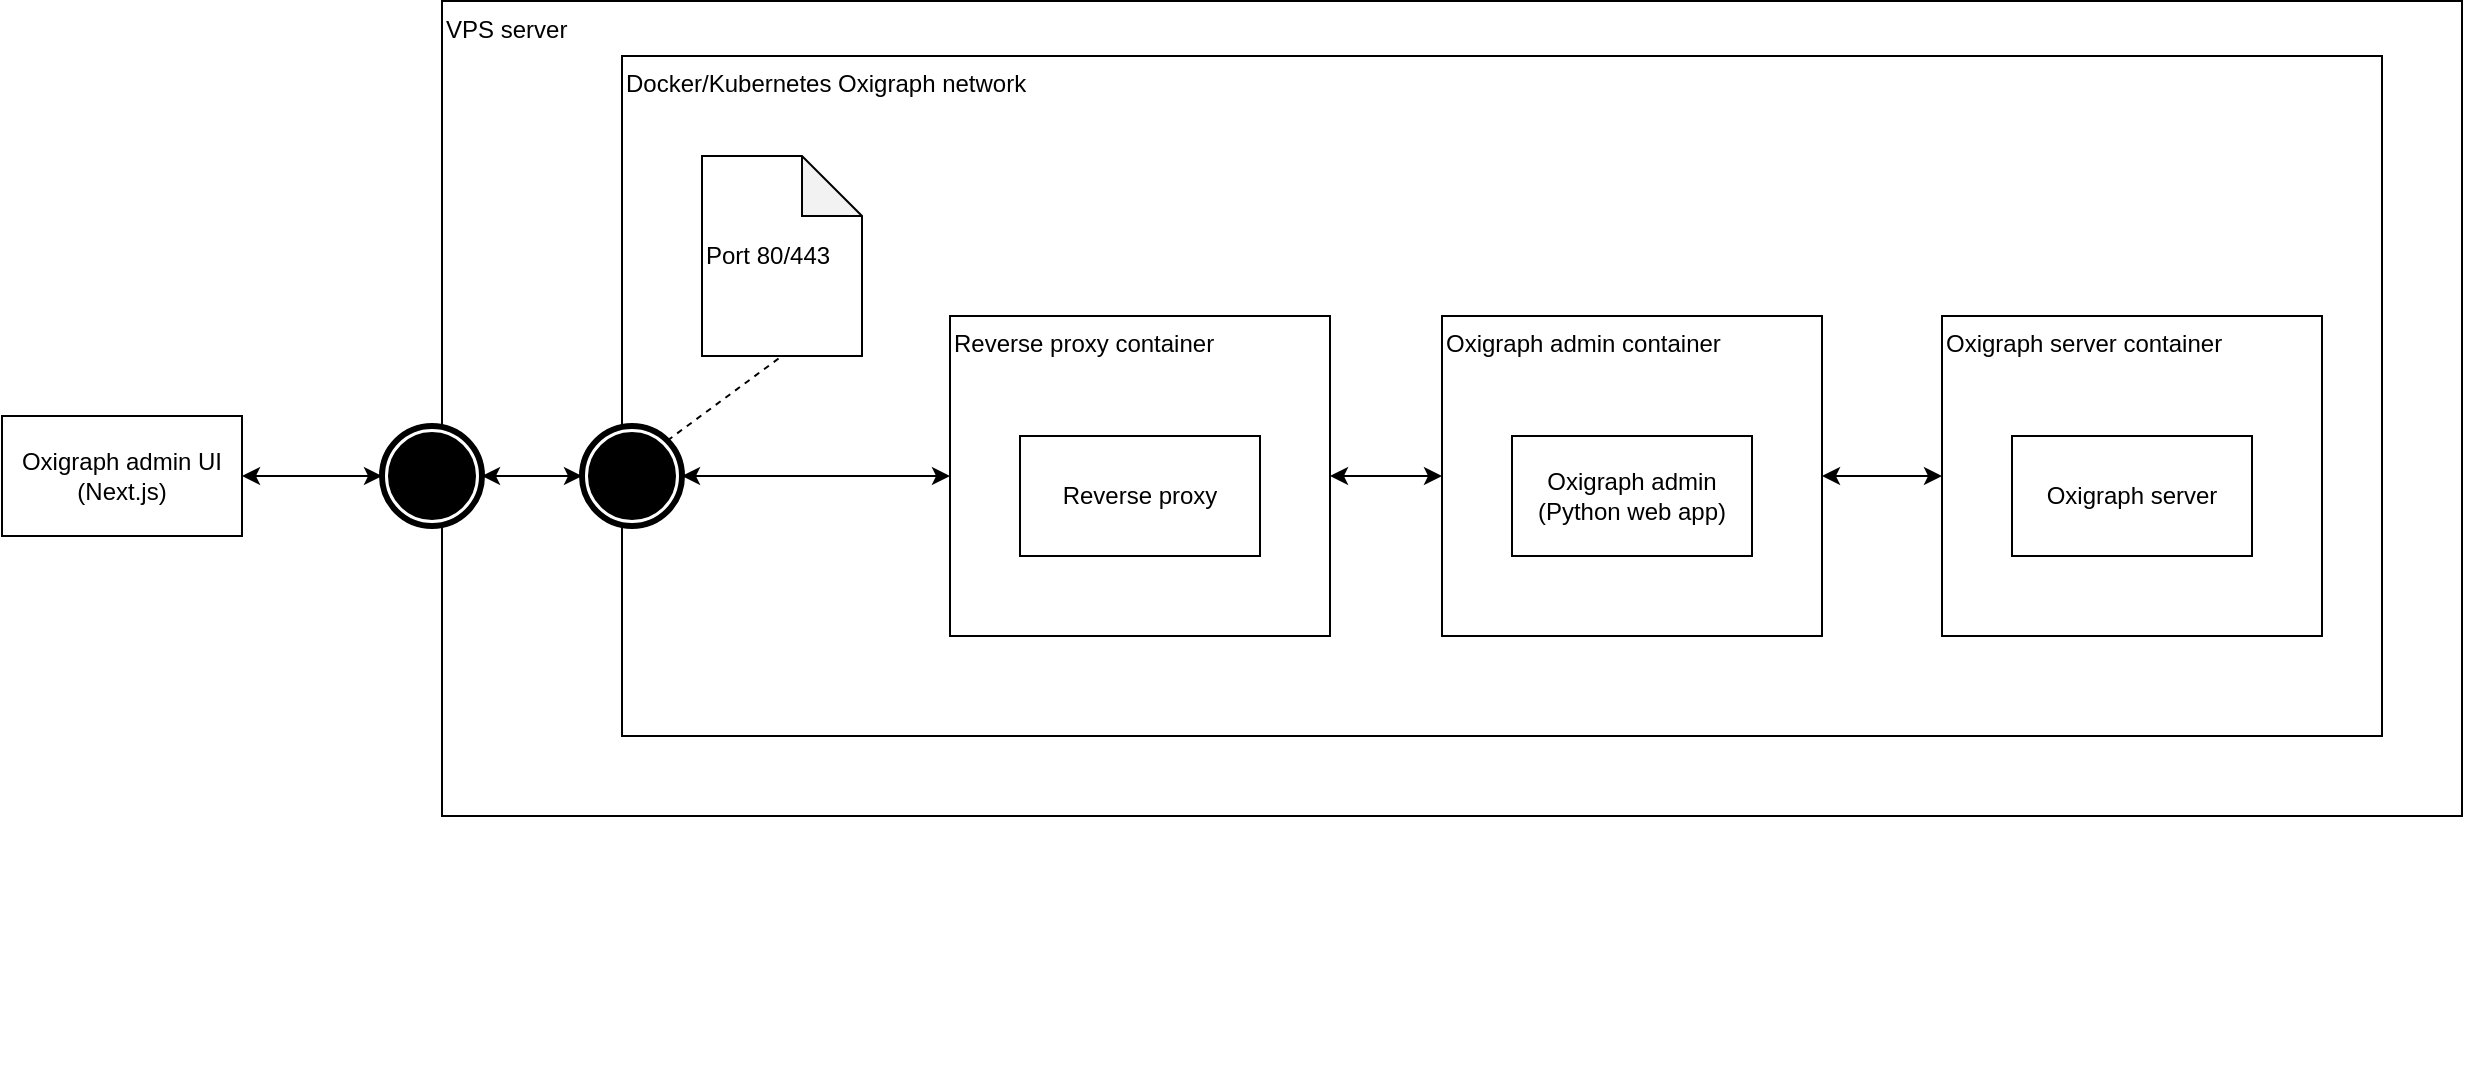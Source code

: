 <mxfile version="14.4.3" type="device"><diagram id="nbfL73mh2FZUR6oIGVuo" name="Page-1"><mxGraphModel dx="2254" dy="966" grid="1" gridSize="10" guides="1" tooltips="1" connect="1" arrows="1" fold="1" page="1" pageScale="1" pageWidth="827" pageHeight="1169" math="0" shadow="0"><root><mxCell id="0"/><mxCell id="1" parent="0"/><mxCell id="zKGJNjikD_Nn6SOn06Wx-21" value="Oxigraph admin UI&lt;br&gt;(Next.js)" style="rounded=0;whiteSpace=wrap;html=1;align=center;" vertex="1" parent="1"><mxGeometry x="-250" y="340" width="120" height="60" as="geometry"/></mxCell><mxCell id="zKGJNjikD_Nn6SOn06Wx-31" value="" style="group" vertex="1" connectable="0" parent="1"><mxGeometry x="40" y="160" width="954" height="507.5" as="geometry"/></mxCell><mxCell id="zKGJNjikD_Nn6SOn06Wx-26" value="VPS server" style="rounded=0;whiteSpace=wrap;html=1;align=left;verticalAlign=top;" vertex="1" parent="zKGJNjikD_Nn6SOn06Wx-31"><mxGeometry x="-70" y="-27.5" width="1010" height="407.5" as="geometry"/></mxCell><mxCell id="zKGJNjikD_Nn6SOn06Wx-2" value="Docker/Kubernetes Oxigraph network" style="rounded=0;whiteSpace=wrap;html=1;align=left;verticalAlign=top;" vertex="1" parent="zKGJNjikD_Nn6SOn06Wx-31"><mxGeometry x="20" width="880" height="340" as="geometry"/></mxCell><mxCell id="zKGJNjikD_Nn6SOn06Wx-7" value="" style="shape=mxgraph.bpmn.shape;html=1;verticalLabelPosition=bottom;labelBackgroundColor=#ffffff;verticalAlign=top;align=center;perimeter=ellipsePerimeter;outlineConnect=0;outline=end;symbol=terminate;" vertex="1" parent="zKGJNjikD_Nn6SOn06Wx-31"><mxGeometry y="185" width="50" height="50" as="geometry"/></mxCell><mxCell id="zKGJNjikD_Nn6SOn06Wx-10" value="" style="group" vertex="1" connectable="0" parent="zKGJNjikD_Nn6SOn06Wx-31"><mxGeometry x="680" y="130" width="190" height="160" as="geometry"/></mxCell><mxCell id="zKGJNjikD_Nn6SOn06Wx-9" value="Oxigraph server container" style="rounded=0;whiteSpace=wrap;html=1;align=left;verticalAlign=top;" vertex="1" parent="zKGJNjikD_Nn6SOn06Wx-10"><mxGeometry width="190" height="160" as="geometry"/></mxCell><mxCell id="zKGJNjikD_Nn6SOn06Wx-1" value="Oxigraph server" style="rounded=0;whiteSpace=wrap;html=1;" vertex="1" parent="zKGJNjikD_Nn6SOn06Wx-10"><mxGeometry x="35" y="60" width="120" height="60" as="geometry"/></mxCell><mxCell id="zKGJNjikD_Nn6SOn06Wx-14" value="" style="group" vertex="1" connectable="0" parent="zKGJNjikD_Nn6SOn06Wx-31"><mxGeometry x="430" y="130" width="190" height="160" as="geometry"/></mxCell><mxCell id="zKGJNjikD_Nn6SOn06Wx-12" value="Oxigraph admin container" style="rounded=0;whiteSpace=wrap;html=1;align=left;verticalAlign=top;" vertex="1" parent="zKGJNjikD_Nn6SOn06Wx-14"><mxGeometry width="190" height="160" as="geometry"/></mxCell><mxCell id="zKGJNjikD_Nn6SOn06Wx-13" value="Oxigraph admin&lt;br&gt;(Python web app)" style="rounded=0;whiteSpace=wrap;html=1;" vertex="1" parent="zKGJNjikD_Nn6SOn06Wx-14"><mxGeometry x="35" y="60" width="120" height="60" as="geometry"/></mxCell><mxCell id="zKGJNjikD_Nn6SOn06Wx-15" value="Port 80/443" style="shape=note;whiteSpace=wrap;html=1;backgroundOutline=1;darkOpacity=0.05;align=left;" vertex="1" parent="zKGJNjikD_Nn6SOn06Wx-31"><mxGeometry x="60" y="50" width="80" height="100" as="geometry"/></mxCell><mxCell id="zKGJNjikD_Nn6SOn06Wx-17" value="" style="endArrow=none;dashed=1;html=1;exitX=0.855;exitY=0.145;exitDx=0;exitDy=0;exitPerimeter=0;entryX=0.5;entryY=1;entryDx=0;entryDy=0;entryPerimeter=0;" edge="1" parent="zKGJNjikD_Nn6SOn06Wx-31" source="zKGJNjikD_Nn6SOn06Wx-7" target="zKGJNjikD_Nn6SOn06Wx-15"><mxGeometry width="50" height="50" as="geometry"><mxPoint x="350" y="340" as="sourcePoint"/><mxPoint x="400" y="290" as="targetPoint"/></mxGeometry></mxCell><mxCell id="zKGJNjikD_Nn6SOn06Wx-4" value="" style="endArrow=classic;startArrow=classic;html=1;entryX=0;entryY=0.5;entryDx=0;entryDy=0;exitX=1;exitY=0.5;exitDx=0;exitDy=0;" edge="1" parent="zKGJNjikD_Nn6SOn06Wx-31" source="zKGJNjikD_Nn6SOn06Wx-12" target="zKGJNjikD_Nn6SOn06Wx-9"><mxGeometry width="50" height="50" as="geometry"><mxPoint x="460" y="210" as="sourcePoint"/><mxPoint x="400" y="300" as="targetPoint"/></mxGeometry></mxCell><mxCell id="zKGJNjikD_Nn6SOn06Wx-18" value="" style="endArrow=classic;startArrow=classic;html=1;exitX=1;exitY=0.5;exitDx=0;exitDy=0;entryX=0;entryY=0.5;entryDx=0;entryDy=0;" edge="1" parent="zKGJNjikD_Nn6SOn06Wx-31" source="zKGJNjikD_Nn6SOn06Wx-7" target="zKGJNjikD_Nn6SOn06Wx-28"><mxGeometry width="50" height="50" as="geometry"><mxPoint x="350" y="340" as="sourcePoint"/><mxPoint x="150" y="210" as="targetPoint"/></mxGeometry></mxCell><mxCell id="zKGJNjikD_Nn6SOn06Wx-30" value="" style="group" vertex="1" connectable="0" parent="zKGJNjikD_Nn6SOn06Wx-31"><mxGeometry x="184" y="130" width="770" height="350" as="geometry"/></mxCell><mxCell id="zKGJNjikD_Nn6SOn06Wx-28" value="Reverse proxy container" style="rounded=0;whiteSpace=wrap;html=1;align=left;verticalAlign=top;" vertex="1" parent="zKGJNjikD_Nn6SOn06Wx-30"><mxGeometry width="190" height="160" as="geometry"/></mxCell><mxCell id="zKGJNjikD_Nn6SOn06Wx-29" value="Reverse proxy" style="rounded=0;whiteSpace=wrap;html=1;" vertex="1" parent="zKGJNjikD_Nn6SOn06Wx-30"><mxGeometry x="35" y="60" width="120" height="60" as="geometry"/></mxCell><mxCell id="zKGJNjikD_Nn6SOn06Wx-6" value="" style="endArrow=classic;startArrow=classic;html=1;exitX=1;exitY=0.5;exitDx=0;exitDy=0;entryX=0;entryY=0.5;entryDx=0;entryDy=0;" edge="1" parent="zKGJNjikD_Nn6SOn06Wx-31" source="zKGJNjikD_Nn6SOn06Wx-28" target="zKGJNjikD_Nn6SOn06Wx-12"><mxGeometry width="50" height="50" as="geometry"><mxPoint x="270" y="210" as="sourcePoint"/><mxPoint x="390" y="730" as="targetPoint"/></mxGeometry></mxCell><mxCell id="zKGJNjikD_Nn6SOn06Wx-32" value="" style="shape=mxgraph.bpmn.shape;html=1;verticalLabelPosition=bottom;labelBackgroundColor=#ffffff;verticalAlign=top;align=center;perimeter=ellipsePerimeter;outlineConnect=0;outline=end;symbol=terminate;" vertex="1" parent="zKGJNjikD_Nn6SOn06Wx-31"><mxGeometry x="-100" y="185" width="50" height="50" as="geometry"/></mxCell><mxCell id="zKGJNjikD_Nn6SOn06Wx-33" value="" style="endArrow=classic;startArrow=classic;html=1;exitX=1;exitY=0.5;exitDx=0;exitDy=0;" edge="1" parent="zKGJNjikD_Nn6SOn06Wx-31" source="zKGJNjikD_Nn6SOn06Wx-32" target="zKGJNjikD_Nn6SOn06Wx-7"><mxGeometry width="50" height="50" relative="1" as="geometry"><mxPoint x="300" y="460" as="sourcePoint"/><mxPoint x="350" y="410" as="targetPoint"/></mxGeometry></mxCell><mxCell id="zKGJNjikD_Nn6SOn06Wx-34" value="" style="endArrow=classic;startArrow=classic;html=1;exitX=1;exitY=0.5;exitDx=0;exitDy=0;entryX=0;entryY=0.5;entryDx=0;entryDy=0;" edge="1" parent="1" source="zKGJNjikD_Nn6SOn06Wx-21" target="zKGJNjikD_Nn6SOn06Wx-32"><mxGeometry width="50" height="50" relative="1" as="geometry"><mxPoint x="340" y="620" as="sourcePoint"/><mxPoint x="390" y="570" as="targetPoint"/></mxGeometry></mxCell></root></mxGraphModel></diagram></mxfile>